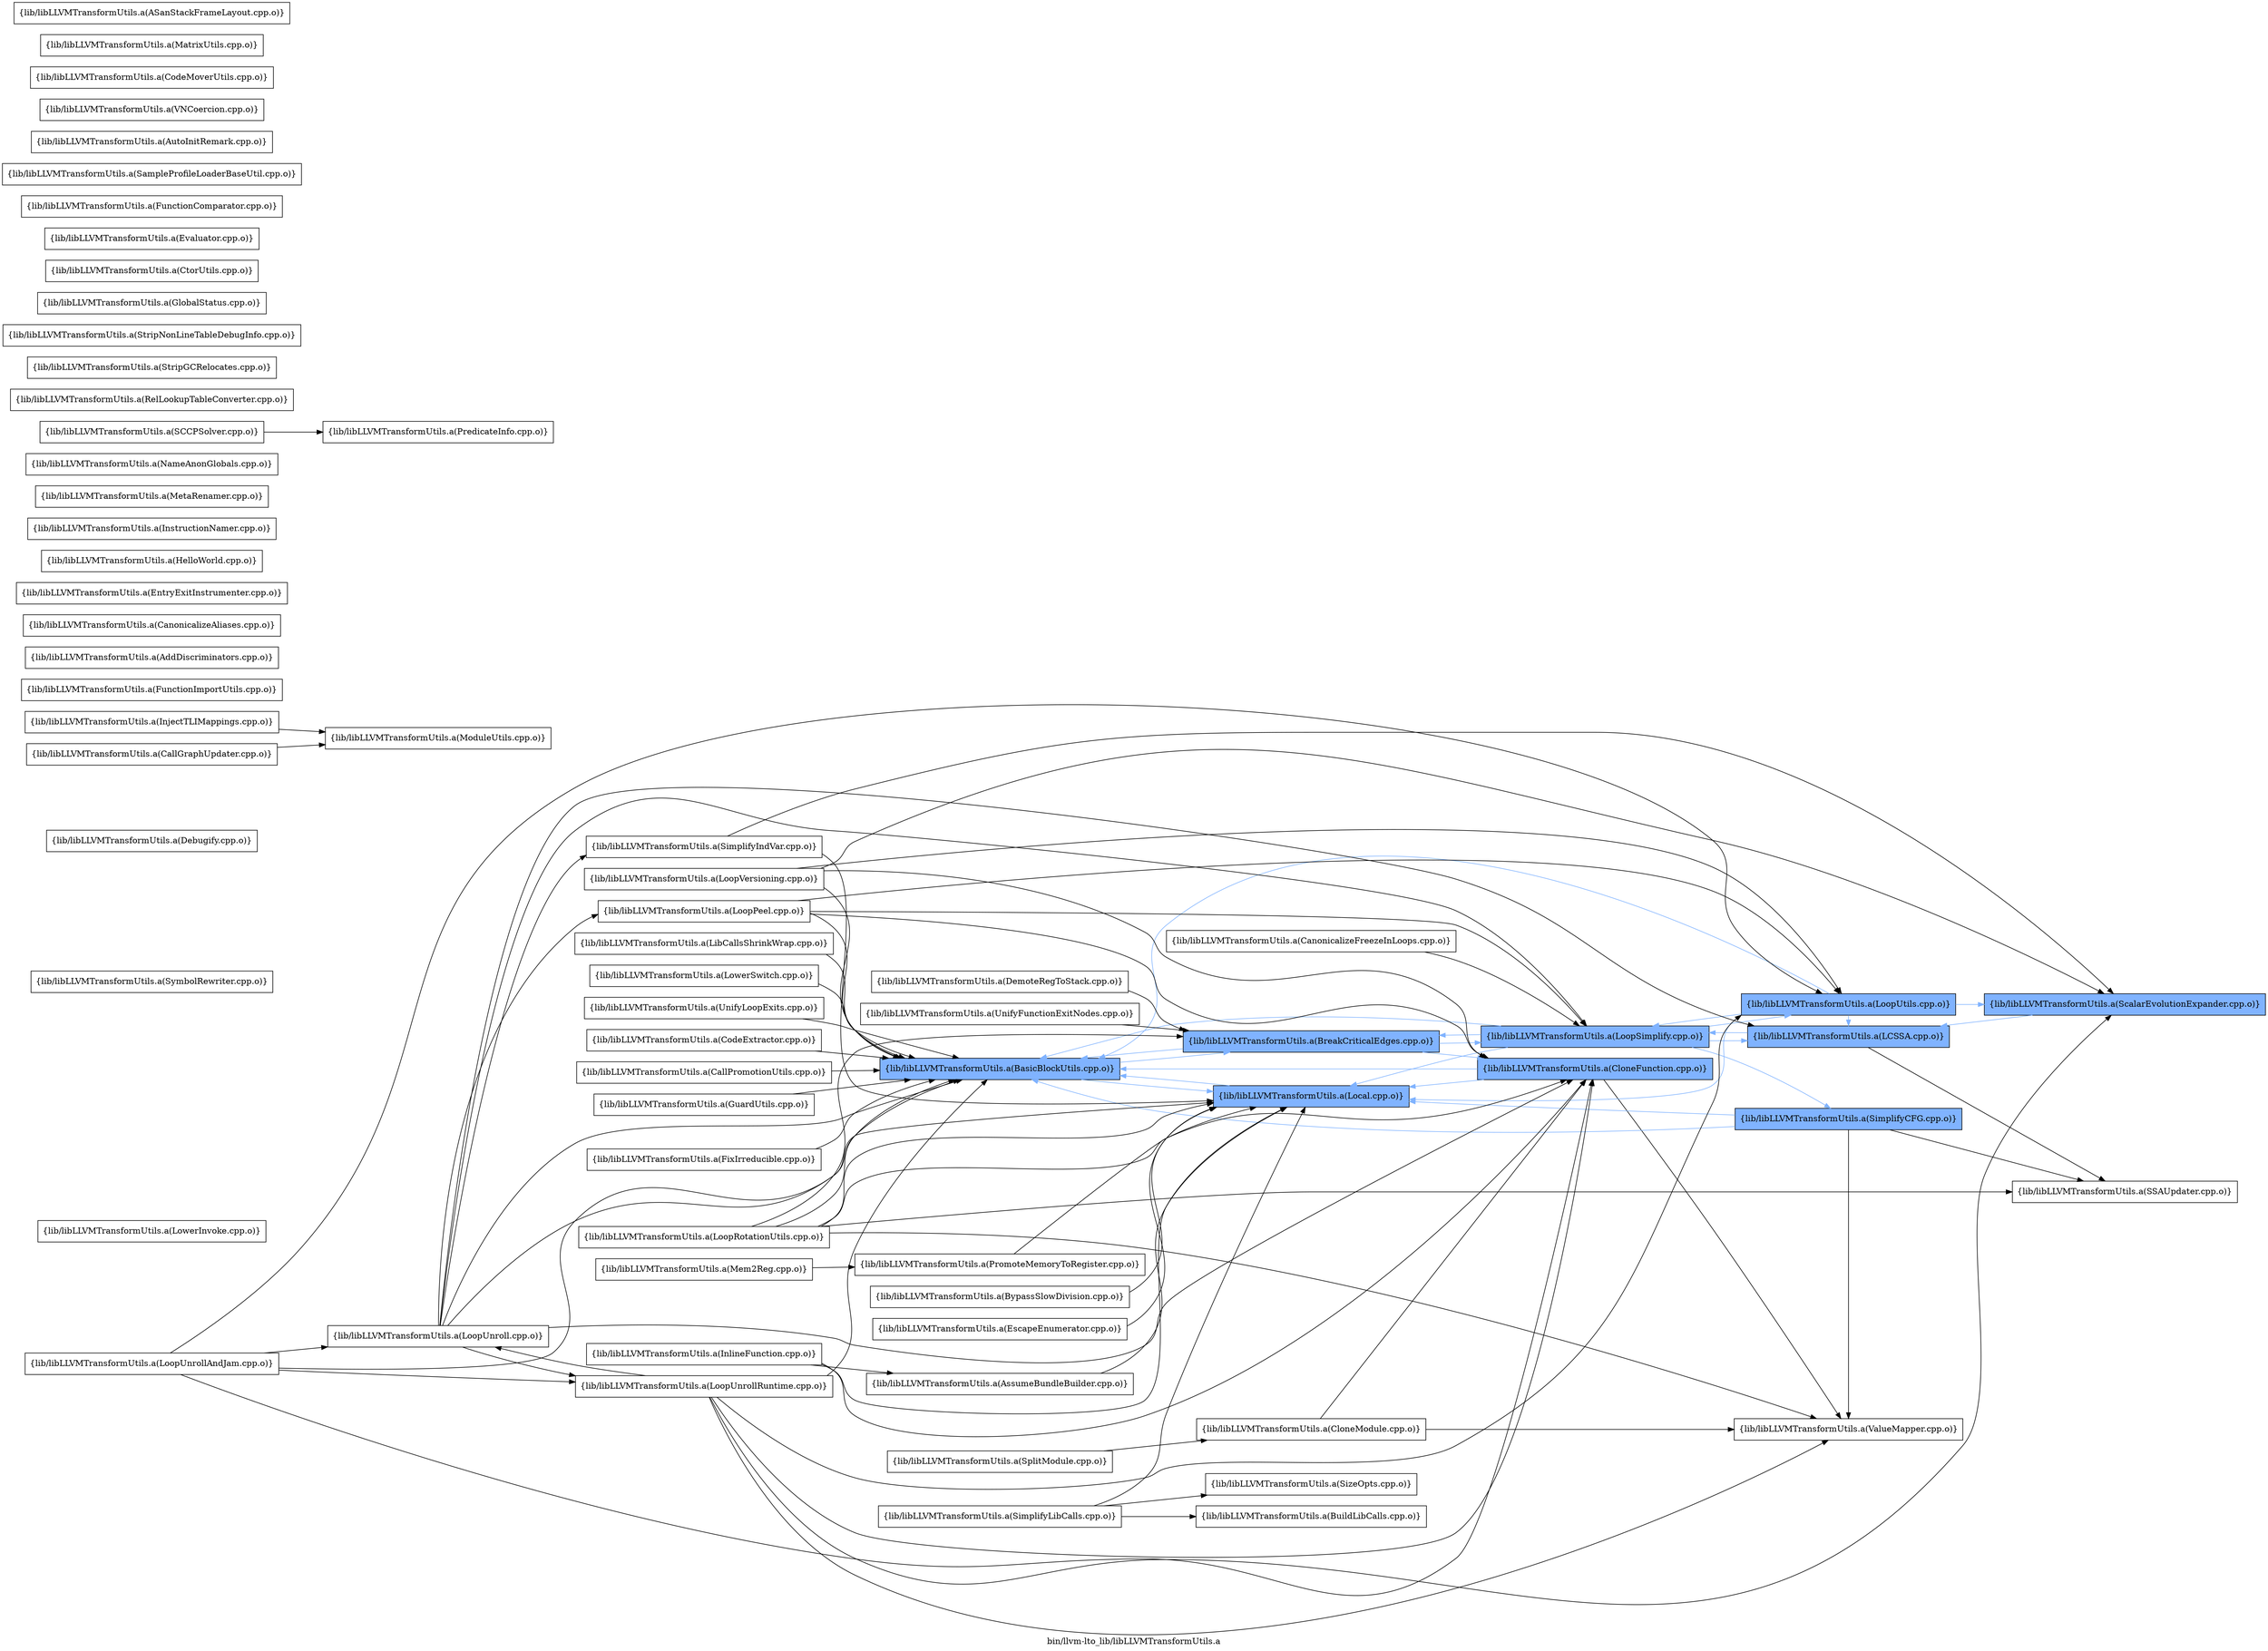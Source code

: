 digraph "bin/llvm-lto_lib/libLLVMTransformUtils.a" {
	label="bin/llvm-lto_lib/libLLVMTransformUtils.a";
	rankdir=LR;
	{ rank=same; Node0x55d60f405bc8;  }
	{ rank=same; Node0x55d60f405998; Node0x55d60f3f6c18;  }
	{ rank=same; Node0x55d60f403508; Node0x55d60f404818;  }
	{ rank=same; Node0x55d60f3f69e8; Node0x55d60f3f5f48; Node0x55d60f4029c8; Node0x55d60f3f4878;  }

	Node0x55d60f405bc8 [shape=record,shape=box,group=1,style=filled,fillcolor="0.600000 0.5 1",label="{lib/libLLVMTransformUtils.a(BasicBlockUtils.cpp.o)}"];
	Node0x55d60f405bc8 -> Node0x55d60f405998[color="0.600000 0.5 1"];
	Node0x55d60f405bc8 -> Node0x55d60f3f6c18[color="0.600000 0.5 1"];
	Node0x55d60f3f6c18 [shape=record,shape=box,group=1,style=filled,fillcolor="0.600000 0.5 1",label="{lib/libLLVMTransformUtils.a(Local.cpp.o)}"];
	Node0x55d60f3f6c18 -> Node0x55d60f405bc8[color="0.600000 0.5 1"];
	Node0x55d60f3edd48 [shape=record,shape=box,group=0,label="{lib/libLLVMTransformUtils.a(SizeOpts.cpp.o)}"];
	Node0x55d60f404188 [shape=record,shape=box,group=0,label="{lib/libLLVMTransformUtils.a(CanonicalizeFreezeInLoops.cpp.o)}"];
	Node0x55d60f404188 -> Node0x55d60f404818;
	Node0x55d60f401cf8 [shape=record,shape=box,group=0,label="{lib/libLLVMTransformUtils.a(LowerInvoke.cpp.o)}"];
	Node0x55d60f3ec268 [shape=record,shape=box,group=0,label="{lib/libLLVMTransformUtils.a(SymbolRewriter.cpp.o)}"];
	Node0x55d60f405998 [shape=record,shape=box,group=1,style=filled,fillcolor="0.600000 0.5 1",label="{lib/libLLVMTransformUtils.a(BreakCriticalEdges.cpp.o)}"];
	Node0x55d60f405998 -> Node0x55d60f405bc8[color="0.600000 0.5 1"];
	Node0x55d60f405998 -> Node0x55d60f403508[color="0.600000 0.5 1"];
	Node0x55d60f405998 -> Node0x55d60f404818[color="0.600000 0.5 1"];
	Node0x55d60f4097c8 [shape=record,shape=box,group=0,label="{lib/libLLVMTransformUtils.a(BypassSlowDivision.cpp.o)}"];
	Node0x55d60f4097c8 -> Node0x55d60f3f6c18;
	Node0x55d60f3f3748 [shape=record,shape=box,group=0,label="{lib/libLLVMTransformUtils.a(SimplifyLibCalls.cpp.o)}"];
	Node0x55d60f3f3748 -> Node0x55d60f409048;
	Node0x55d60f3f3748 -> Node0x55d60f3f6c18;
	Node0x55d60f3f3748 -> Node0x55d60f3edd48;
	Node0x55d60f401618 [shape=record,shape=box,group=0,label="{lib/libLLVMTransformUtils.a(Debugify.cpp.o)}"];
	Node0x55d60f3f4878 [shape=record,shape=box,group=1,style=filled,fillcolor="0.600000 0.5 1",label="{lib/libLLVMTransformUtils.a(SimplifyCFG.cpp.o)}"];
	Node0x55d60f3f4878 -> Node0x55d60f405bc8[color="0.600000 0.5 1"];
	Node0x55d60f3f4878 -> Node0x55d60f3f6c18[color="0.600000 0.5 1"];
	Node0x55d60f3f4878 -> Node0x55d60f3f7d48;
	Node0x55d60f3f4878 -> Node0x55d60f3f69e8;
	Node0x55d60f3f5f48 [shape=record,shape=box,group=1,style=filled,fillcolor="0.600000 0.5 1",label="{lib/libLLVMTransformUtils.a(LCSSA.cpp.o)}"];
	Node0x55d60f3f5f48 -> Node0x55d60f404818[color="0.600000 0.5 1"];
	Node0x55d60f3f5f48 -> Node0x55d60f3f7d48;
	Node0x55d60f404818 [shape=record,shape=box,group=1,style=filled,fillcolor="0.600000 0.5 1",label="{lib/libLLVMTransformUtils.a(LoopSimplify.cpp.o)}"];
	Node0x55d60f404818 -> Node0x55d60f405bc8[color="0.600000 0.5 1"];
	Node0x55d60f404818 -> Node0x55d60f405998[color="0.600000 0.5 1"];
	Node0x55d60f404818 -> Node0x55d60f3f5f48[color="0.600000 0.5 1"];
	Node0x55d60f404818 -> Node0x55d60f3f6c18[color="0.600000 0.5 1"];
	Node0x55d60f404818 -> Node0x55d60f4029c8[color="0.600000 0.5 1"];
	Node0x55d60f404818 -> Node0x55d60f3f4878[color="0.600000 0.5 1"];
	Node0x55d60f3f6998 [shape=record,shape=box,group=1,style=filled,fillcolor="0.600000 0.5 1",label="{lib/libLLVMTransformUtils.a(ScalarEvolutionExpander.cpp.o)}"];
	Node0x55d60f3f6998 -> Node0x55d60f3f5f48[color="0.600000 0.5 1"];
	Node0x55d60f3f7118 [shape=record,shape=box,group=0,label="{lib/libLLVMTransformUtils.a(InlineFunction.cpp.o)}"];
	Node0x55d60f3f7118 -> Node0x55d60f406ac8;
	Node0x55d60f3f7118 -> Node0x55d60f403508;
	Node0x55d60f3f7118 -> Node0x55d60f3f6c18;
	Node0x55d60f400a38 [shape=record,shape=box,group=0,label="{lib/libLLVMTransformUtils.a(DemoteRegToStack.cpp.o)}"];
	Node0x55d60f400a38 -> Node0x55d60f405998;
	Node0x55d60f400178 [shape=record,shape=box,group=0,label="{lib/libLLVMTransformUtils.a(EscapeEnumerator.cpp.o)}"];
	Node0x55d60f400178 -> Node0x55d60f3f6c18;
	Node0x55d60f3f8f68 [shape=record,shape=box,group=0,label="{lib/libLLVMTransformUtils.a(ModuleUtils.cpp.o)}"];
	Node0x55d60f4029c8 [shape=record,shape=box,group=1,style=filled,fillcolor="0.600000 0.5 1",label="{lib/libLLVMTransformUtils.a(LoopUtils.cpp.o)}"];
	Node0x55d60f4029c8 -> Node0x55d60f405bc8[color="0.600000 0.5 1"];
	Node0x55d60f4029c8 -> Node0x55d60f3f5f48[color="0.600000 0.5 1"];
	Node0x55d60f4029c8 -> Node0x55d60f3f6c18[color="0.600000 0.5 1"];
	Node0x55d60f4029c8 -> Node0x55d60f404818[color="0.600000 0.5 1"];
	Node0x55d60f4029c8 -> Node0x55d60f3f6998[color="0.600000 0.5 1"];
	Node0x55d60f403508 [shape=record,shape=box,group=1,style=filled,fillcolor="0.600000 0.5 1",label="{lib/libLLVMTransformUtils.a(CloneFunction.cpp.o)}"];
	Node0x55d60f403508 -> Node0x55d60f405bc8[color="0.600000 0.5 1"];
	Node0x55d60f403508 -> Node0x55d60f3f6c18[color="0.600000 0.5 1"];
	Node0x55d60f403508 -> Node0x55d60f3f69e8;
	Node0x55d60f3f7d48 [shape=record,shape=box,group=0,label="{lib/libLLVMTransformUtils.a(SSAUpdater.cpp.o)}"];
	Node0x55d60f3f69e8 [shape=record,shape=box,group=0,label="{lib/libLLVMTransformUtils.a(ValueMapper.cpp.o)}"];
	Node0x55d60f407a68 [shape=record,shape=box,group=0,label="{lib/libLLVMTransformUtils.a(FunctionImportUtils.cpp.o)}"];
	Node0x55d60f3ed6b8 [shape=record,shape=box,group=0,label="{lib/libLLVMTransformUtils.a(SplitModule.cpp.o)}"];
	Node0x55d60f3ed6b8 -> Node0x55d60f3ecf38;
	Node0x55d60f406668 [shape=record,shape=box,group=0,label="{lib/libLLVMTransformUtils.a(AddDiscriminators.cpp.o)}"];
	Node0x55d60f406ac8 [shape=record,shape=box,group=0,label="{lib/libLLVMTransformUtils.a(AssumeBundleBuilder.cpp.o)}"];
	Node0x55d60f406ac8 -> Node0x55d60f3f6c18;
	Node0x55d60f408698 [shape=record,shape=box,group=0,label="{lib/libLLVMTransformUtils.a(CanonicalizeAliases.cpp.o)}"];
	Node0x55d60f400e98 [shape=record,shape=box,group=0,label="{lib/libLLVMTransformUtils.a(EntryExitInstrumenter.cpp.o)}"];
	Node0x55d60f408dc8 [shape=record,shape=box,group=0,label="{lib/libLLVMTransformUtils.a(FixIrreducible.cpp.o)}"];
	Node0x55d60f408dc8 -> Node0x55d60f405bc8;
	Node0x55d60f408f58 [shape=record,shape=box,group=0,label="{lib/libLLVMTransformUtils.a(HelloWorld.cpp.o)}"];
	Node0x55d60f3f7848 [shape=record,shape=box,group=0,label="{lib/libLLVMTransformUtils.a(InjectTLIMappings.cpp.o)}"];
	Node0x55d60f3f7848 -> Node0x55d60f3f8f68;
	Node0x55d60f3f80b8 [shape=record,shape=box,group=0,label="{lib/libLLVMTransformUtils.a(InstructionNamer.cpp.o)}"];
	Node0x55d60f3f66c8 [shape=record,shape=box,group=0,label="{lib/libLLVMTransformUtils.a(LibCallsShrinkWrap.cpp.o)}"];
	Node0x55d60f3f66c8 -> Node0x55d60f405bc8;
	Node0x55d60f402568 [shape=record,shape=box,group=0,label="{lib/libLLVMTransformUtils.a(LoopVersioning.cpp.o)}"];
	Node0x55d60f402568 -> Node0x55d60f405bc8;
	Node0x55d60f402568 -> Node0x55d60f403508;
	Node0x55d60f402568 -> Node0x55d60f4029c8;
	Node0x55d60f402568 -> Node0x55d60f3f6998;
	Node0x55d60f4014d8 [shape=record,shape=box,group=0,label="{lib/libLLVMTransformUtils.a(LowerSwitch.cpp.o)}"];
	Node0x55d60f4014d8 -> Node0x55d60f405bc8;
	Node0x55d60f3fc848 [shape=record,shape=box,group=0,label="{lib/libLLVMTransformUtils.a(Mem2Reg.cpp.o)}"];
	Node0x55d60f3fc848 -> Node0x55d60f3f9fa8;
	Node0x55d60f3f9738 [shape=record,shape=box,group=0,label="{lib/libLLVMTransformUtils.a(MetaRenamer.cpp.o)}"];
	Node0x55d60f3f87e8 [shape=record,shape=box,group=0,label="{lib/libLLVMTransformUtils.a(NameAnonGlobals.cpp.o)}"];
	Node0x55d60f3fa728 [shape=record,shape=box,group=0,label="{lib/libLLVMTransformUtils.a(PredicateInfo.cpp.o)}"];
	Node0x55d60f3f9878 [shape=record,shape=box,group=0,label="{lib/libLLVMTransformUtils.a(RelLookupTableConverter.cpp.o)}"];
	Node0x55d60f3f5cc8 [shape=record,shape=box,group=0,label="{lib/libLLVMTransformUtils.a(StripGCRelocates.cpp.o)}"];
	Node0x55d60f3ec678 [shape=record,shape=box,group=0,label="{lib/libLLVMTransformUtils.a(StripNonLineTableDebugInfo.cpp.o)}"];
	Node0x55d60f3f0d18 [shape=record,shape=box,group=0,label="{lib/libLLVMTransformUtils.a(UnifyFunctionExitNodes.cpp.o)}"];
	Node0x55d60f3f0d18 -> Node0x55d60f405998;
	Node0x55d60f3f0318 [shape=record,shape=box,group=0,label="{lib/libLLVMTransformUtils.a(UnifyLoopExits.cpp.o)}"];
	Node0x55d60f3f0318 -> Node0x55d60f405bc8;
	Node0x55d60f3f9fa8 [shape=record,shape=box,group=0,label="{lib/libLLVMTransformUtils.a(PromoteMemoryToRegister.cpp.o)}"];
	Node0x55d60f3f9fa8 -> Node0x55d60f3f6c18;
	Node0x55d60f407568 [shape=record,shape=box,group=0,label="{lib/libLLVMTransformUtils.a(CallGraphUpdater.cpp.o)}"];
	Node0x55d60f407568 -> Node0x55d60f3f8f68;
	Node0x55d60f402888 [shape=record,shape=box,group=0,label="{lib/libLLVMTransformUtils.a(CodeExtractor.cpp.o)}"];
	Node0x55d60f402888 -> Node0x55d60f405bc8;
	Node0x55d60f407798 [shape=record,shape=box,group=0,label="{lib/libLLVMTransformUtils.a(GlobalStatus.cpp.o)}"];
	Node0x55d60f402428 [shape=record,shape=box,group=0,label="{lib/libLLVMTransformUtils.a(CtorUtils.cpp.o)}"];
	Node0x55d60f409688 [shape=record,shape=box,group=0,label="{lib/libLLVMTransformUtils.a(Evaluator.cpp.o)}"];
	Node0x55d60f409048 [shape=record,shape=box,group=0,label="{lib/libLLVMTransformUtils.a(BuildLibCalls.cpp.o)}"];
	Node0x55d60f4094a8 [shape=record,shape=box,group=0,label="{lib/libLLVMTransformUtils.a(CallPromotionUtils.cpp.o)}"];
	Node0x55d60f4094a8 -> Node0x55d60f405bc8;
	Node0x55d60f4081e8 [shape=record,shape=box,group=0,label="{lib/libLLVMTransformUtils.a(FunctionComparator.cpp.o)}"];
	Node0x55d60f3f59a8 [shape=record,shape=box,group=0,label="{lib/libLLVMTransformUtils.a(SampleProfileLoaderBaseUtil.cpp.o)}"];
	Node0x55d60f405448 [shape=record,shape=box,group=0,label="{lib/libLLVMTransformUtils.a(AutoInitRemark.cpp.o)}"];
	Node0x55d60f409638 [shape=record,shape=box,group=0,label="{lib/libLLVMTransformUtils.a(GuardUtils.cpp.o)}"];
	Node0x55d60f409638 -> Node0x55d60f405bc8;
	Node0x55d60f409958 [shape=record,shape=box,group=0,label="{lib/libLLVMTransformUtils.a(VNCoercion.cpp.o)}"];
	Node0x55d60f3f39c8 [shape=record,shape=box,group=0,label="{lib/libLLVMTransformUtils.a(SimplifyIndVar.cpp.o)}"];
	Node0x55d60f3f39c8 -> Node0x55d60f3f6c18;
	Node0x55d60f3f39c8 -> Node0x55d60f3f6998;
	Node0x55d60f401c08 [shape=record,shape=box,group=0,label="{lib/libLLVMTransformUtils.a(CodeMoverUtils.cpp.o)}"];
	Node0x55d60f405d08 [shape=record,shape=box,group=0,label="{lib/libLLVMTransformUtils.a(LoopPeel.cpp.o)}"];
	Node0x55d60f405d08 -> Node0x55d60f405bc8;
	Node0x55d60f405d08 -> Node0x55d60f403508;
	Node0x55d60f405d08 -> Node0x55d60f404818;
	Node0x55d60f405d08 -> Node0x55d60f4029c8;
	Node0x55d60f404cc8 [shape=record,shape=box,group=0,label="{lib/libLLVMTransformUtils.a(LoopRotationUtils.cpp.o)}"];
	Node0x55d60f404cc8 -> Node0x55d60f405bc8;
	Node0x55d60f404cc8 -> Node0x55d60f405998;
	Node0x55d60f404cc8 -> Node0x55d60f403508;
	Node0x55d60f404cc8 -> Node0x55d60f3f6c18;
	Node0x55d60f404cc8 -> Node0x55d60f3f7d48;
	Node0x55d60f404cc8 -> Node0x55d60f3f69e8;
	Node0x55d60f403ff8 [shape=record,shape=box,group=0,label="{lib/libLLVMTransformUtils.a(LoopUnroll.cpp.o)}"];
	Node0x55d60f403ff8 -> Node0x55d60f405bc8;
	Node0x55d60f403ff8 -> Node0x55d60f403508;
	Node0x55d60f403ff8 -> Node0x55d60f3f5f48;
	Node0x55d60f403ff8 -> Node0x55d60f3f6c18;
	Node0x55d60f403ff8 -> Node0x55d60f405d08;
	Node0x55d60f403ff8 -> Node0x55d60f404818;
	Node0x55d60f403ff8 -> Node0x55d60f403148;
	Node0x55d60f403ff8 -> Node0x55d60f3f39c8;
	Node0x55d60f403918 [shape=record,shape=box,group=0,label="{lib/libLLVMTransformUtils.a(LoopUnrollAndJam.cpp.o)}"];
	Node0x55d60f403918 -> Node0x55d60f405bc8;
	Node0x55d60f403918 -> Node0x55d60f403508;
	Node0x55d60f403918 -> Node0x55d60f403ff8;
	Node0x55d60f403918 -> Node0x55d60f403148;
	Node0x55d60f403918 -> Node0x55d60f4029c8;
	Node0x55d60f400e48 [shape=record,shape=box,group=0,label="{lib/libLLVMTransformUtils.a(MatrixUtils.cpp.o)}"];
	Node0x55d60f3f63f8 [shape=record,shape=box,group=0,label="{lib/libLLVMTransformUtils.a(SCCPSolver.cpp.o)}"];
	Node0x55d60f3f63f8 -> Node0x55d60f3fa728;
	Node0x55d60f406398 [shape=record,shape=box,group=0,label="{lib/libLLVMTransformUtils.a(ASanStackFrameLayout.cpp.o)}"];
	Node0x55d60f403148 [shape=record,shape=box,group=0,label="{lib/libLLVMTransformUtils.a(LoopUnrollRuntime.cpp.o)}"];
	Node0x55d60f403148 -> Node0x55d60f405bc8;
	Node0x55d60f403148 -> Node0x55d60f403508;
	Node0x55d60f403148 -> Node0x55d60f403ff8;
	Node0x55d60f403148 -> Node0x55d60f4029c8;
	Node0x55d60f403148 -> Node0x55d60f3f6998;
	Node0x55d60f403148 -> Node0x55d60f3f69e8;
	Node0x55d60f3ecf38 [shape=record,shape=box,group=0,label="{lib/libLLVMTransformUtils.a(CloneModule.cpp.o)}"];
	Node0x55d60f3ecf38 -> Node0x55d60f403508;
	Node0x55d60f3ecf38 -> Node0x55d60f3f69e8;
}
